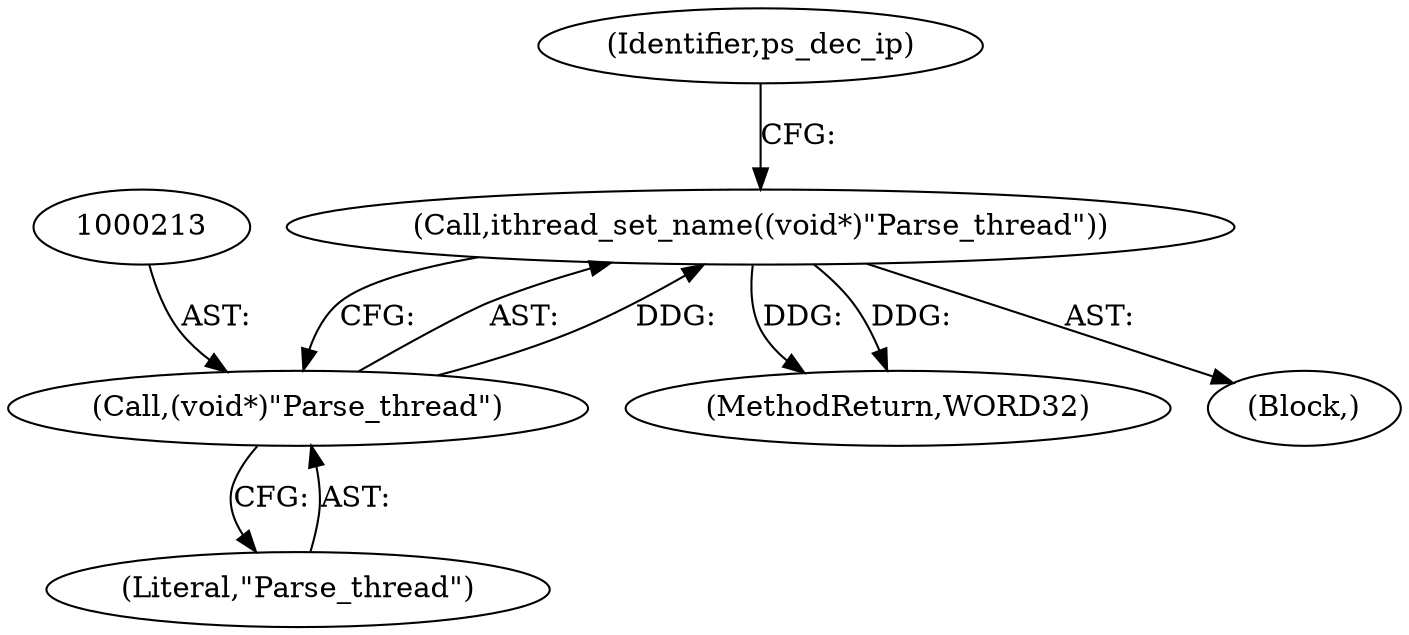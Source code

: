 digraph "0_Android_0b23c81c3dd9ec38f7e6806a3955fed1925541a0@API" {
"1000211" [label="(Call,ithread_set_name((void*)\"Parse_thread\"))"];
"1000212" [label="(Call,(void*)\"Parse_thread\")"];
"1000211" [label="(Call,ithread_set_name((void*)\"Parse_thread\"))"];
"1002226" [label="(MethodReturn,WORD32)"];
"1000216" [label="(Identifier,ps_dec_ip)"];
"1000156" [label="(Block,)"];
"1000212" [label="(Call,(void*)\"Parse_thread\")"];
"1000214" [label="(Literal,\"Parse_thread\")"];
"1000211" -> "1000156"  [label="AST: "];
"1000211" -> "1000212"  [label="CFG: "];
"1000212" -> "1000211"  [label="AST: "];
"1000216" -> "1000211"  [label="CFG: "];
"1000211" -> "1002226"  [label="DDG: "];
"1000211" -> "1002226"  [label="DDG: "];
"1000212" -> "1000211"  [label="DDG: "];
"1000212" -> "1000214"  [label="CFG: "];
"1000213" -> "1000212"  [label="AST: "];
"1000214" -> "1000212"  [label="AST: "];
}
